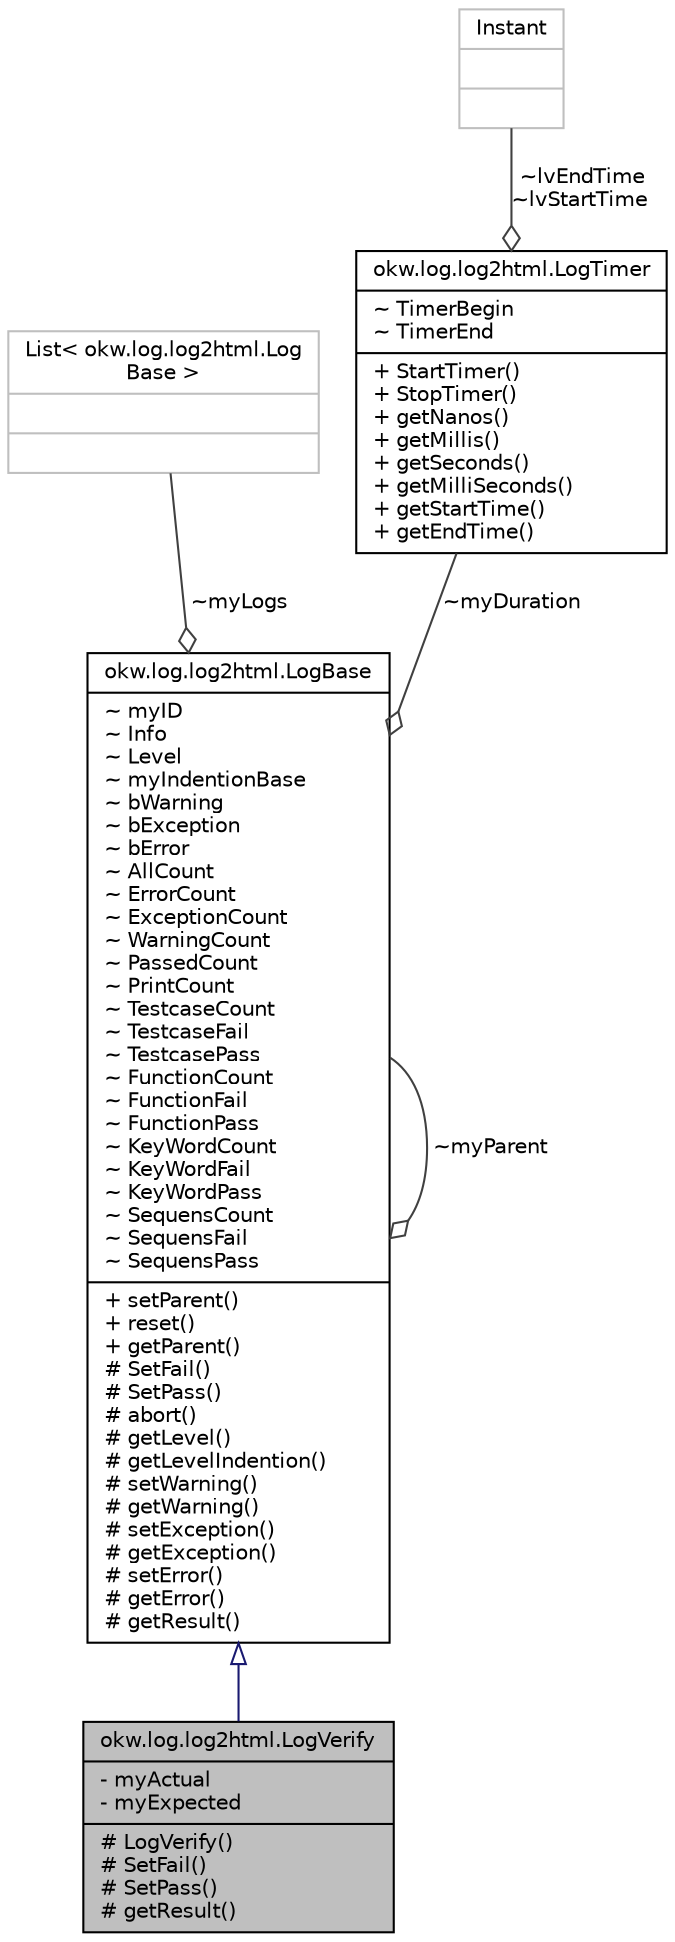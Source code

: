 digraph "okw.log.log2html.LogVerify"
{
 // INTERACTIVE_SVG=YES
  edge [fontname="Helvetica",fontsize="10",labelfontname="Helvetica",labelfontsize="10"];
  node [fontname="Helvetica",fontsize="10",shape=record];
  Node1 [label="{okw.log.log2html.LogVerify\n|- myActual\l- myExpected\l|# LogVerify()\l# SetFail()\l# SetPass()\l# getResult()\l}",height=0.2,width=0.4,color="black", fillcolor="grey75", style="filled", fontcolor="black"];
  Node2 -> Node1 [dir="back",color="midnightblue",fontsize="10",style="solid",arrowtail="onormal",fontname="Helvetica"];
  Node2 [label="{okw.log.log2html.LogBase\n|~ myID\l~ Info\l~ Level\l~ myIndentionBase\l~ bWarning\l~ bException\l~ bError\l~ AllCount\l~ ErrorCount\l~ ExceptionCount\l~ WarningCount\l~ PassedCount\l~ PrintCount\l~ TestcaseCount\l~ TestcaseFail\l~ TestcasePass\l~ FunctionCount\l~ FunctionFail\l~ FunctionPass\l~ KeyWordCount\l~ KeyWordFail\l~ KeyWordPass\l~ SequensCount\l~ SequensFail\l~ SequensPass\l|+ setParent()\l+ reset()\l+ getParent()\l# SetFail()\l# SetPass()\l# abort()\l# getLevel()\l# getLevelIndention()\l# setWarning()\l# getWarning()\l# setException()\l# getException()\l# setError()\l# getError()\l# getResult()\l}",height=0.2,width=0.4,color="black", fillcolor="white", style="filled",URL="$classokw_1_1log_1_1log2html_1_1_log_base.html"];
  Node2 -> Node2 [color="grey25",fontsize="10",style="solid",label=" ~myParent" ,arrowhead="odiamond",fontname="Helvetica"];
  Node3 -> Node2 [color="grey25",fontsize="10",style="solid",label=" ~myLogs" ,arrowhead="odiamond",fontname="Helvetica"];
  Node3 [label="{List\< okw.log.log2html.Log\lBase \>\n||}",height=0.2,width=0.4,color="grey75", fillcolor="white", style="filled"];
  Node4 -> Node2 [color="grey25",fontsize="10",style="solid",label=" ~myDuration" ,arrowhead="odiamond",fontname="Helvetica"];
  Node4 [label="{okw.log.log2html.LogTimer\n|~ TimerBegin\l~ TimerEnd\l|+ StartTimer()\l+ StopTimer()\l+ getNanos()\l+ getMillis()\l+ getSeconds()\l+ getMilliSeconds()\l+ getStartTime()\l+ getEndTime()\l}",height=0.2,width=0.4,color="black", fillcolor="white", style="filled",URL="$classokw_1_1log_1_1log2html_1_1_log_timer.html"];
  Node5 -> Node4 [color="grey25",fontsize="10",style="solid",label=" ~lvEndTime\n~lvStartTime" ,arrowhead="odiamond",fontname="Helvetica"];
  Node5 [label="{Instant\n||}",height=0.2,width=0.4,color="grey75", fillcolor="white", style="filled"];
}
